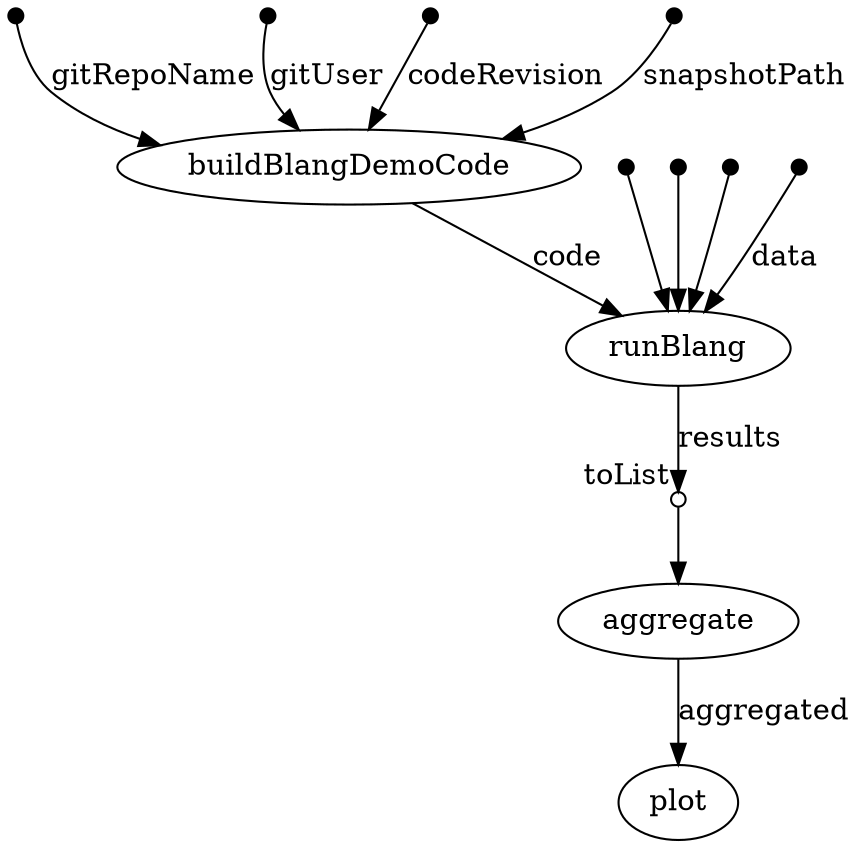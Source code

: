 digraph "dag" {
p0 [shape=point,label="",fixedsize=true,width=0.1];
p4 [label="buildBlangDemoCode"];
p0 -> p4 [label="gitRepoName"];

p1 [shape=point,label="",fixedsize=true,width=0.1];
p4 [label="buildBlangDemoCode"];
p1 -> p4 [label="gitUser"];

p2 [shape=point,label="",fixedsize=true,width=0.1];
p4 [label="buildBlangDemoCode"];
p2 -> p4 [label="codeRevision"];

p3 [shape=point,label="",fixedsize=true,width=0.1];
p4 [label="buildBlangDemoCode"];
p3 -> p4 [label="snapshotPath"];

p4 [label="buildBlangDemoCode"];
p9 [label="runBlang"];
p4 -> p9 [label="code"];

p5 [shape=point,label="",fixedsize=true,width=0.1];
p9 [label="runBlang"];
p5 -> p9;

p6 [shape=point,label="",fixedsize=true,width=0.1];
p9 [label="runBlang"];
p6 -> p9;

p7 [shape=point,label="",fixedsize=true,width=0.1];
p9 [label="runBlang"];
p7 -> p9;

p8 [shape=point,label="",fixedsize=true,width=0.1];
p9 [label="runBlang"];
p8 -> p9 [label="data"];

p9 [label="runBlang"];
p10 [shape=circle,label="",fixedsize=true,width=0.1,xlabel="toList"];
p9 -> p10 [label="results"];

p10 [shape=circle,label="",fixedsize=true,width=0.1,xlabel="toList"];
p11 [label="aggregate"];
p10 -> p11;

p11 [label="aggregate"];
p12 [label="plot"];
p11 -> p12 [label="aggregated"];

}
